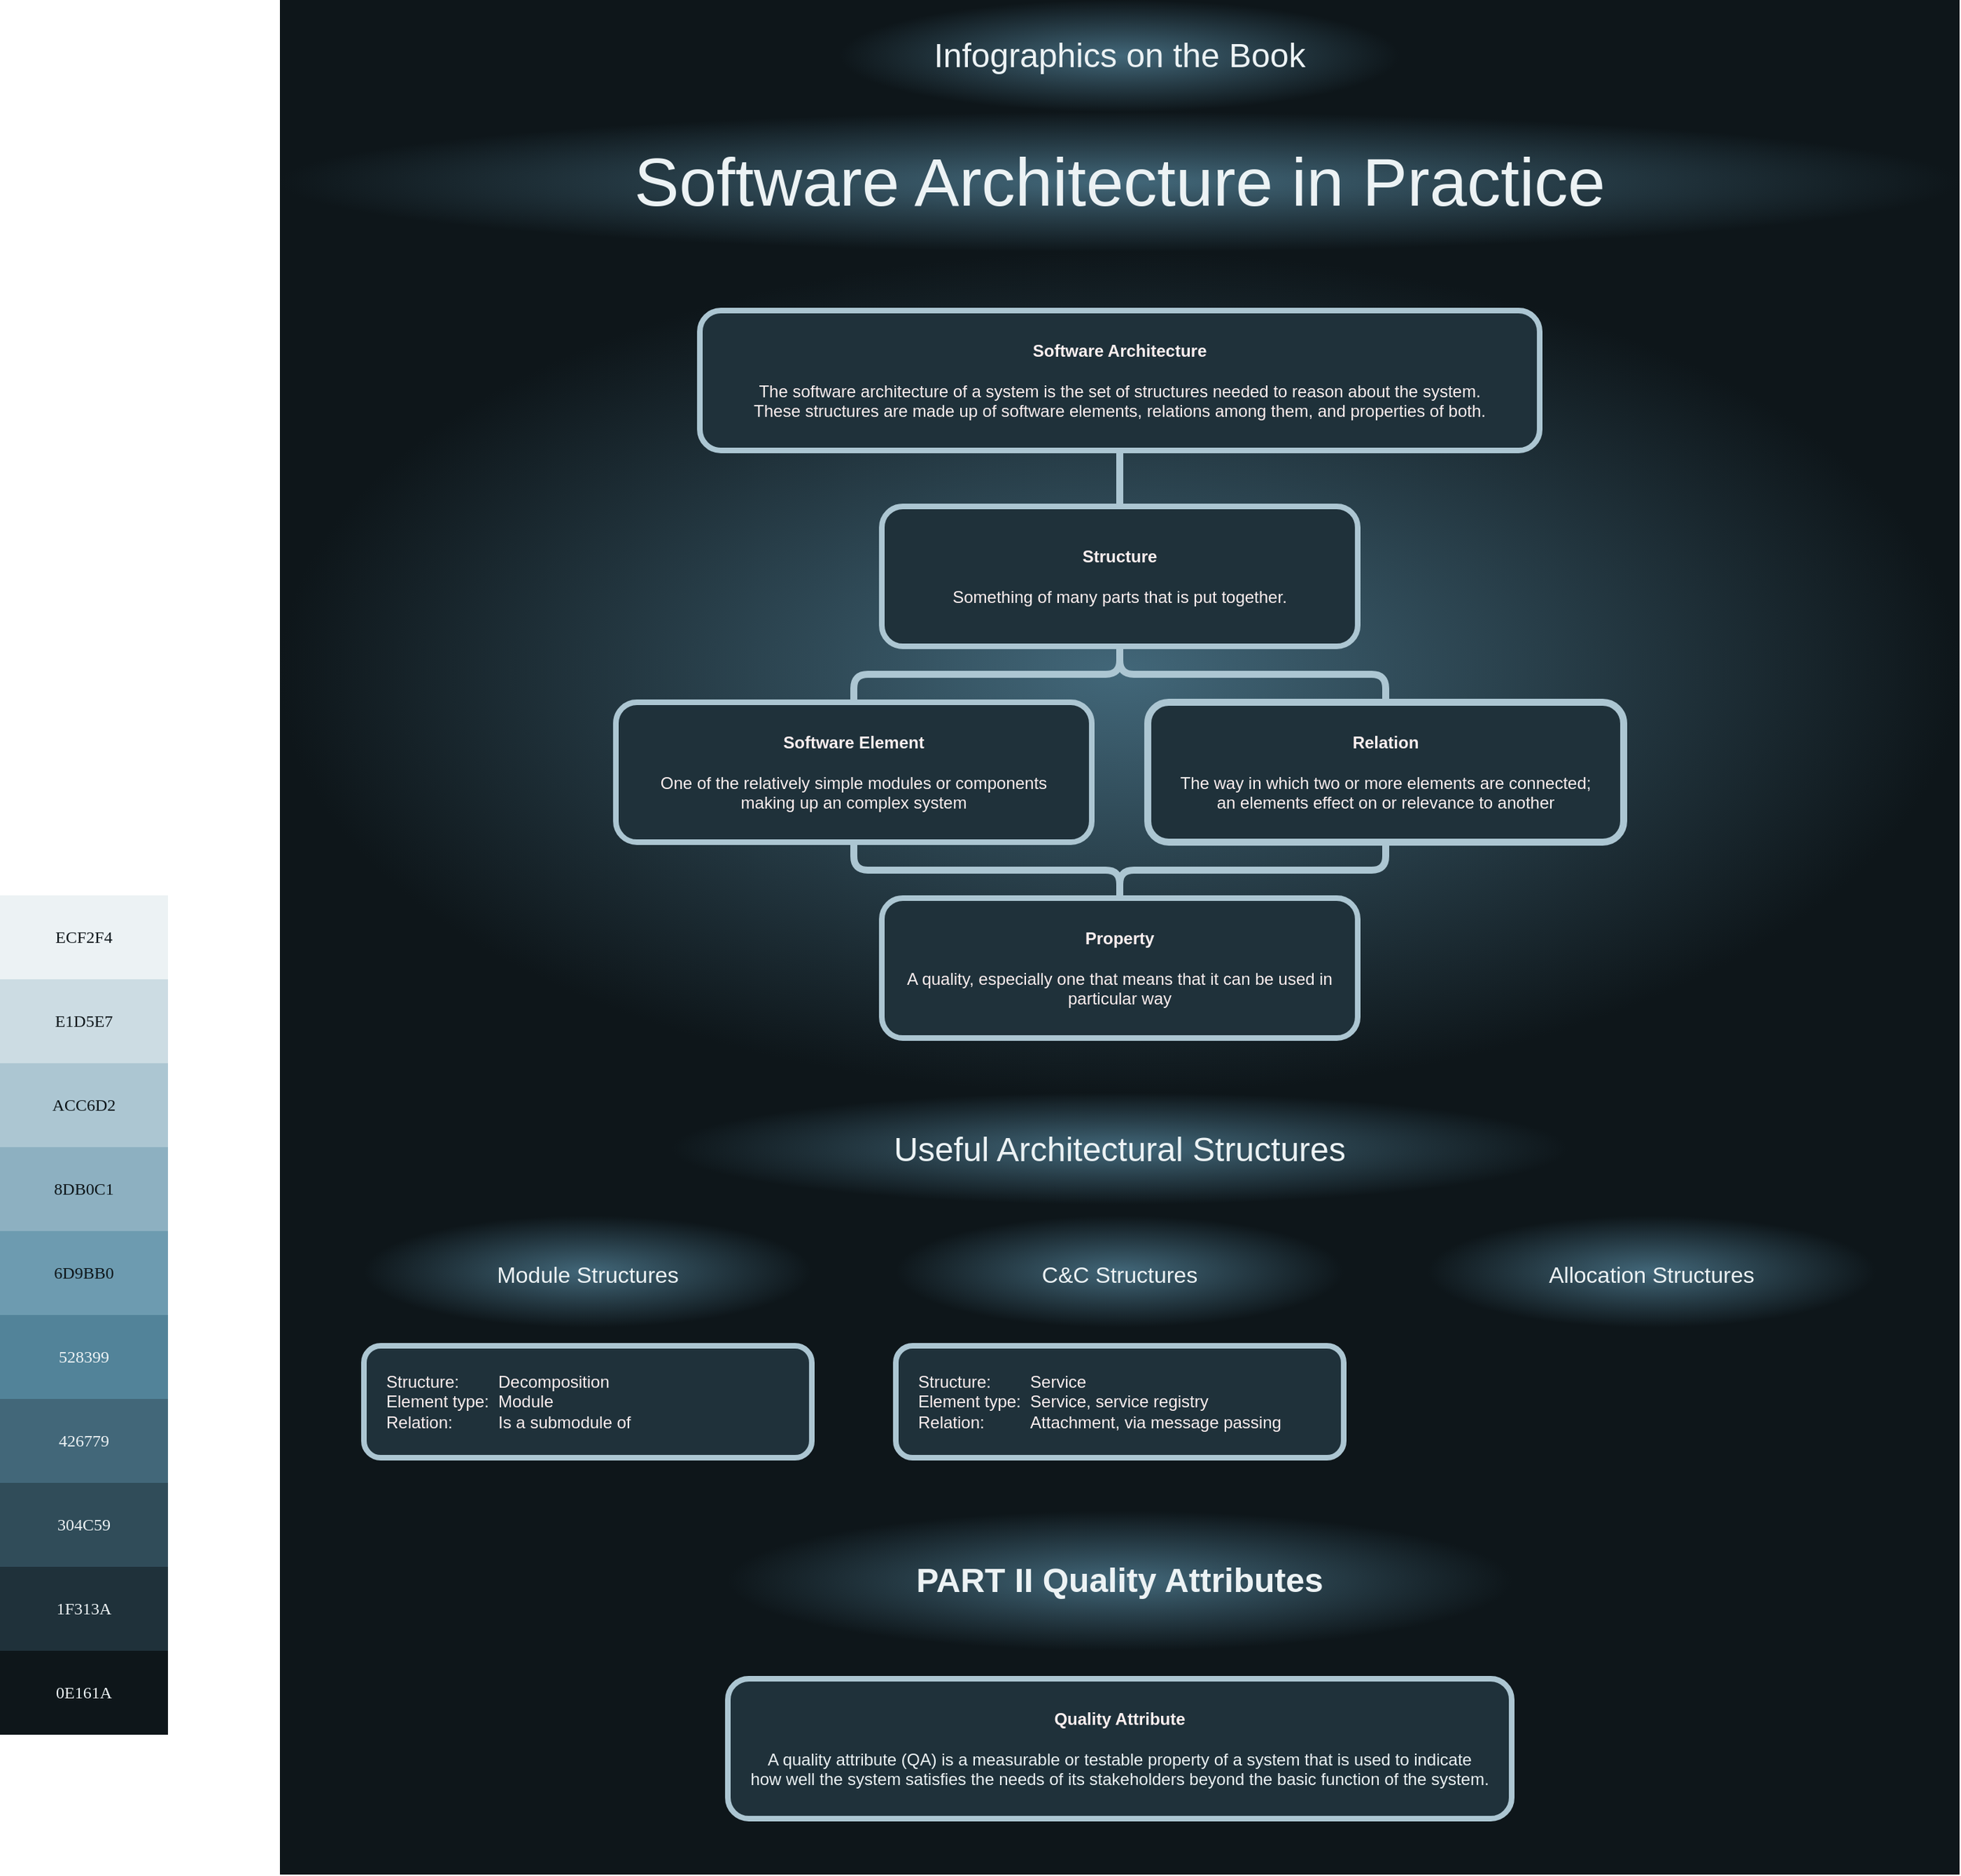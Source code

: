 <mxfile version="20.7.4" type="device" pages="2"><diagram id="Tl8EyKqn9AWBcHzm1Ebz" name="Page-1"><mxGraphModel dx="2526" dy="1508" grid="1" gridSize="10" guides="1" tooltips="1" connect="1" arrows="1" fold="1" page="1" pageScale="1" pageWidth="1200" pageHeight="1920" math="0" shadow="0"><root><mxCell id="0"/><mxCell id="1" parent="0"/><mxCell id="aXpVCr31yxQZLpm4aSnv-3" value="" style="rounded=0;whiteSpace=wrap;html=1;fontSize=24;fillColor=#0e161a;strokeColor=none;gradientColor=none;gradientDirection=radial;" parent="1" vertex="1"><mxGeometry width="1200" height="1340" as="geometry"/></mxCell><mxCell id="jepFo1zCUj7zO4tO4yCn-3" value="" style="shape=waypoint;fillStyle=solid;size=6;pointerEvents=1;points=[];fillColor=none;resizable=0;rotatable=0;perimeter=centerPerimeter;snapToPoint=1;fontSize=24;strokeColor=none;rounded=0;" parent="1" vertex="1"><mxGeometry x="60" y="180" width="40" height="40" as="geometry"/></mxCell><mxCell id="WYTg98PxJos3cVmtzzFm-5" value="" style="rounded=0;whiteSpace=wrap;html=1;labelBackgroundColor=#1f313a;fontSize=16;fontColor=#FCEFEF;strokeColor=none;gradientColor=#0e161a;fillColor=#426779;gradientDirection=radial;" parent="1" vertex="1"><mxGeometry y="180" width="1200" height="602" as="geometry"/></mxCell><mxCell id="877aNzt0zall0ifN3jyw-1" value="" style="rounded=0;whiteSpace=wrap;html=1;fontSize=24;fillColor=#426779;strokeColor=none;gradientColor=#0e161a;gradientDirection=radial;" parent="1" vertex="1"><mxGeometry x="280" y="781" width="640" height="80" as="geometry"/></mxCell><mxCell id="877aNzt0zall0ifN3jyw-2" value="" style="group" parent="1" vertex="1" connectable="0"><mxGeometry x="-200" y="640" width="120" height="600" as="geometry"/></mxCell><mxCell id="thmm6vL4xe2Dxw1daNnv-1" value="ECF2F4" style="rounded=0;whiteSpace=wrap;html=1;gradientColor=none;strokeColor=none;fillColor=#ecf2f4;fontFamily=Consolas;fontColor=#0e161a;" parent="877aNzt0zall0ifN3jyw-2" vertex="1"><mxGeometry width="120" height="60" as="geometry"/></mxCell><mxCell id="thmm6vL4xe2Dxw1daNnv-2" value="E1D5E7" style="rounded=0;whiteSpace=wrap;html=1;gradientColor=none;strokeColor=none;fillColor=#CCDCE3;fontFamily=Consolas;fontColor=#0e161a;" parent="877aNzt0zall0ifN3jyw-2" vertex="1"><mxGeometry y="60" width="120" height="60" as="geometry"/></mxCell><mxCell id="thmm6vL4xe2Dxw1daNnv-3" value="ACC6D2" style="rounded=0;whiteSpace=wrap;html=1;gradientColor=none;strokeColor=none;fillColor=#acc6d2;fontFamily=Consolas;fontColor=#0e161a;" parent="877aNzt0zall0ifN3jyw-2" vertex="1"><mxGeometry y="120" width="120" height="60" as="geometry"/></mxCell><mxCell id="thmm6vL4xe2Dxw1daNnv-4" value="8DB0C1" style="rounded=0;whiteSpace=wrap;html=1;gradientColor=none;fillColor=#8db0c1;strokeColor=none;fontFamily=Consolas;fontColor=#0e161a;" parent="877aNzt0zall0ifN3jyw-2" vertex="1"><mxGeometry y="180" width="120" height="60" as="geometry"/></mxCell><mxCell id="thmm6vL4xe2Dxw1daNnv-5" value="6D9BB0" style="rounded=0;whiteSpace=wrap;html=1;gradientColor=none;fillColor=#6d9bb0;strokeColor=none;fontFamily=Consolas;fontColor=#0e161a;" parent="877aNzt0zall0ifN3jyw-2" vertex="1"><mxGeometry y="240" width="120" height="60" as="geometry"/></mxCell><mxCell id="thmm6vL4xe2Dxw1daNnv-6" value="528399" style="rounded=0;whiteSpace=wrap;html=1;gradientColor=none;fillColor=#528399;strokeColor=none;fontFamily=Consolas;fontColor=#ecf2f4;" parent="877aNzt0zall0ifN3jyw-2" vertex="1"><mxGeometry y="300" width="120" height="60" as="geometry"/></mxCell><mxCell id="thmm6vL4xe2Dxw1daNnv-7" value="426779" style="rounded=0;whiteSpace=wrap;html=1;gradientColor=none;fillColor=#426779;strokeColor=none;fontFamily=Consolas;fontColor=#ecf2f4;" parent="877aNzt0zall0ifN3jyw-2" vertex="1"><mxGeometry y="360" width="120" height="60" as="geometry"/></mxCell><mxCell id="thmm6vL4xe2Dxw1daNnv-8" value="304C59" style="rounded=0;whiteSpace=wrap;html=1;gradientColor=none;fillColor=#304c59;strokeColor=none;fontFamily=Consolas;fontColor=#ecf2f4;" parent="877aNzt0zall0ifN3jyw-2" vertex="1"><mxGeometry y="420" width="120" height="60" as="geometry"/></mxCell><mxCell id="thmm6vL4xe2Dxw1daNnv-9" value="1F313A" style="rounded=0;whiteSpace=wrap;html=1;gradientColor=none;strokeColor=none;fillColor=#1f313a;fontFamily=Consolas;fontColor=#ecf2f4;" parent="877aNzt0zall0ifN3jyw-2" vertex="1"><mxGeometry y="480" width="120" height="60" as="geometry"/></mxCell><mxCell id="thmm6vL4xe2Dxw1daNnv-10" value="0E161A" style="rounded=0;whiteSpace=wrap;html=1;gradientColor=none;fillColor=#0e161a;strokeColor=none;fontFamily=Consolas;fontColor=#ecf2f4;" parent="877aNzt0zall0ifN3jyw-2" vertex="1"><mxGeometry y="540" width="120" height="60" as="geometry"/></mxCell><object label="Content" id="jepFo1zCUj7zO4tO4yCn-15"><mxCell parent="0"/></object><mxCell id="thmm6vL4xe2Dxw1daNnv-11" value="&lt;font color=&quot;#fcefef&quot;&gt;&lt;b&gt;Property&lt;/b&gt;&lt;br&gt;&lt;br&gt;A quality, especially one that means that it can be used in particular way&lt;br&gt;&lt;/font&gt;" style="rounded=1;whiteSpace=wrap;html=1;labelBackgroundColor=#1f313a;fontColor=#ecf2f4;fillColor=#1f313a;strokeColor=#acc6d2;strokeWidth=4;spacing=16;" parent="jepFo1zCUj7zO4tO4yCn-15" vertex="1"><mxGeometry x="430" y="642" width="340" height="100" as="geometry"/></mxCell><mxCell id="thmm6vL4xe2Dxw1daNnv-17" style="edgeStyle=orthogonalEdgeStyle;rounded=1;orthogonalLoop=1;jettySize=auto;html=1;exitX=0.5;exitY=1;exitDx=0;exitDy=0;entryX=0.5;entryY=0;entryDx=0;entryDy=0;strokeColor=#acc6d2;strokeWidth=5;fontSize=12;fontColor=#acc6d2;endArrow=none;endFill=0;" parent="jepFo1zCUj7zO4tO4yCn-15" source="thmm6vL4xe2Dxw1daNnv-12" target="thmm6vL4xe2Dxw1daNnv-11" edge="1"><mxGeometry relative="1" as="geometry"/></mxCell><mxCell id="thmm6vL4xe2Dxw1daNnv-12" value="&lt;font color=&quot;#fcefef&quot;&gt;&lt;b&gt;Software Element&lt;/b&gt;&lt;br&gt;&lt;br&gt;One of the relatively simple modules or components making up an complex system&lt;br&gt;&lt;/font&gt;" style="rounded=1;whiteSpace=wrap;html=1;labelBackgroundColor=#1f313a;fontColor=#ecf2f4;fillColor=#1f313a;strokeColor=#acc6d2;strokeWidth=4;spacing=16;" parent="jepFo1zCUj7zO4tO4yCn-15" vertex="1"><mxGeometry x="240" y="502" width="340" height="100" as="geometry"/></mxCell><mxCell id="thmm6vL4xe2Dxw1daNnv-18" style="edgeStyle=orthogonalEdgeStyle;rounded=1;orthogonalLoop=1;jettySize=auto;html=1;exitX=0.5;exitY=1;exitDx=0;exitDy=0;strokeColor=#acc6d2;strokeWidth=5;fontSize=12;fontColor=#acc6d2;endArrow=none;endFill=0;entryX=0.5;entryY=0;entryDx=0;entryDy=0;" parent="jepFo1zCUj7zO4tO4yCn-15" source="thmm6vL4xe2Dxw1daNnv-13" target="thmm6vL4xe2Dxw1daNnv-11" edge="1"><mxGeometry relative="1" as="geometry"><mxPoint x="600" y="572" as="targetPoint"/></mxGeometry></mxCell><mxCell id="thmm6vL4xe2Dxw1daNnv-13" value="&lt;font color=&quot;#fcefef&quot;&gt;&lt;b&gt;Relation&lt;/b&gt;&lt;br&gt;&lt;br&gt;The way in which two or more elements are connected; an elements effect on or relevance to another&lt;br&gt;&lt;/font&gt;" style="rounded=1;whiteSpace=wrap;html=1;labelBackgroundColor=#1f313a;fontColor=#ecf2f4;fillColor=#1f313a;strokeColor=#acc6d2;strokeWidth=5;spacing=16;" parent="jepFo1zCUj7zO4tO4yCn-15" vertex="1"><mxGeometry x="620" y="502" width="340" height="100" as="geometry"/></mxCell><mxCell id="thmm6vL4xe2Dxw1daNnv-15" style="edgeStyle=orthogonalEdgeStyle;rounded=1;orthogonalLoop=1;jettySize=auto;html=1;exitX=0.5;exitY=1;exitDx=0;exitDy=0;fontSize=12;fontColor=#acc6d2;entryX=0.5;entryY=0;entryDx=0;entryDy=0;strokeWidth=5;endArrow=none;endFill=0;strokeColor=#acc6d2;" parent="jepFo1zCUj7zO4tO4yCn-15" source="S3n8LBZOr_PDo-_3qlgw-3" target="thmm6vL4xe2Dxw1daNnv-12" edge="1"><mxGeometry relative="1" as="geometry"/></mxCell><mxCell id="thmm6vL4xe2Dxw1daNnv-16" style="edgeStyle=orthogonalEdgeStyle;rounded=1;orthogonalLoop=1;jettySize=auto;html=1;exitX=0.5;exitY=1;exitDx=0;exitDy=0;entryX=0.5;entryY=0;entryDx=0;entryDy=0;fontSize=12;fontColor=#acc6d2;endArrow=none;endFill=0;strokeWidth=5;strokeColor=#acc6d2;" parent="jepFo1zCUj7zO4tO4yCn-15" source="S3n8LBZOr_PDo-_3qlgw-3" target="thmm6vL4xe2Dxw1daNnv-13" edge="1"><mxGeometry relative="1" as="geometry"/></mxCell><mxCell id="S3n8LBZOr_PDo-_3qlgw-4" style="edgeStyle=orthogonalEdgeStyle;rounded=0;orthogonalLoop=1;jettySize=auto;html=1;exitX=0.5;exitY=1;exitDx=0;exitDy=0;entryX=0.5;entryY=0;entryDx=0;entryDy=0;startArrow=none;startFill=0;endArrow=none;endFill=0;strokeColor=#acc6d2;strokeWidth=5;" parent="jepFo1zCUj7zO4tO4yCn-15" source="thmm6vL4xe2Dxw1daNnv-14" target="S3n8LBZOr_PDo-_3qlgw-3" edge="1"><mxGeometry relative="1" as="geometry"/></mxCell><mxCell id="thmm6vL4xe2Dxw1daNnv-14" value="&lt;font color=&quot;#fcefef&quot;&gt;&lt;b&gt;Software Architecture&lt;/b&gt;&lt;br&gt;&lt;br&gt;The software architecture of a system is the set of structures needed to reason about the system.&lt;br&gt;These structures are made up of software elements, relations among them, and properties of both.&lt;br&gt;&lt;/font&gt;" style="rounded=1;whiteSpace=wrap;html=1;labelBackgroundColor=#1f313a;fontColor=#ecf2f4;fillColor=#1f313a;strokeColor=#acc6d2;strokeWidth=4;spacing=17;" parent="jepFo1zCUj7zO4tO4yCn-15" vertex="1"><mxGeometry x="300" y="222" width="600" height="100" as="geometry"/></mxCell><mxCell id="S3n8LBZOr_PDo-_3qlgw-3" value="&lt;font color=&quot;#fcefef&quot;&gt;&lt;b&gt;Structure&lt;/b&gt;&lt;br&gt;&lt;br&gt;Something of many parts that is put together.&lt;br&gt;&lt;/font&gt;" style="rounded=1;whiteSpace=wrap;html=1;labelBackgroundColor=#1f313a;fontColor=#ecf2f4;fillColor=#1f313a;strokeColor=#acc6d2;strokeWidth=4;spacing=16;" parent="jepFo1zCUj7zO4tO4yCn-15" vertex="1"><mxGeometry x="430" y="362" width="340" height="100" as="geometry"/></mxCell><mxCell id="877aNzt0zall0ifN3jyw-4" value="&lt;span style=&quot;font-size: 24px;&quot;&gt;Useful Architectural Structures&lt;/span&gt;" style="text;html=1;strokeColor=none;fillColor=none;align=center;verticalAlign=middle;whiteSpace=wrap;rounded=0;fontSize=16;fontColor=#ecf2f4;" parent="jepFo1zCUj7zO4tO4yCn-15" vertex="1"><mxGeometry x="280" y="802" width="640" height="40" as="geometry"/></mxCell><mxCell id="aXpVCr31yxQZLpm4aSnv-13" value="&lt;div style=&quot;&quot;&gt;&lt;span style=&quot;color: rgb(252, 239, 239);&quot;&gt;Structure:&lt;span style=&quot;white-space: pre;&quot;&gt;&#9;&lt;/span&gt;Decomposition&lt;/span&gt;&lt;/div&gt;&lt;div style=&quot;&quot;&gt;&lt;span style=&quot;color: rgb(252, 239, 239);&quot;&gt;Element type:&lt;span style=&quot;white-space: pre;&quot;&gt;&#9;&lt;/span&gt;Module&lt;/span&gt;&lt;/div&gt;&lt;div style=&quot;&quot;&gt;&lt;span style=&quot;color: rgb(252, 239, 239);&quot;&gt;Relation:&lt;span style=&quot;white-space: pre;&quot;&gt;&#9;&lt;/span&gt;&lt;span style=&quot;white-space: pre;&quot;&gt;&#9;&lt;/span&gt;Is a submodule of&lt;/span&gt;&lt;/div&gt;" style="rounded=1;whiteSpace=wrap;html=1;labelBackgroundColor=#1f313a;fontColor=#ecf2f4;fillColor=#1f313a;strokeColor=#acc6d2;strokeWidth=4;spacing=16;align=left;" parent="jepFo1zCUj7zO4tO4yCn-15" vertex="1"><mxGeometry x="60" y="962" width="320" height="80" as="geometry"/></mxCell><mxCell id="Cc9Vc-YKJtS8GphAqWKJ-3" value="&lt;font color=&quot;#ecf2f4&quot; style=&quot;font-size: 24px;&quot;&gt;Infographics on the Book&lt;/font&gt;" style="rounded=0;whiteSpace=wrap;html=1;fontSize=16;fillColor=#426779;strokeColor=none;gradientColor=#0e161a;gradientDirection=radial;" parent="jepFo1zCUj7zO4tO4yCn-15" vertex="1"><mxGeometry x="400" width="400" height="80" as="geometry"/></mxCell><mxCell id="Cc9Vc-YKJtS8GphAqWKJ-4" value="&lt;font color=&quot;#ecf2f4&quot; style=&quot;font-size: 48px;&quot;&gt;Software Architecture in Practice&lt;/font&gt;" style="rounded=0;whiteSpace=wrap;html=1;fontSize=24;fillColor=#426779;strokeColor=none;gradientColor=#0e161a;gradientDirection=radial;" parent="jepFo1zCUj7zO4tO4yCn-15" vertex="1"><mxGeometry y="80" width="1200" height="100" as="geometry"/></mxCell><mxCell id="Cc9Vc-YKJtS8GphAqWKJ-5" value="&lt;div style=&quot;&quot;&gt;&lt;span style=&quot;color: rgb(252, 239, 239);&quot;&gt;Structure:&lt;span style=&quot;white-space: pre;&quot;&gt;&#9;&lt;/span&gt;Service&lt;/span&gt;&lt;/div&gt;&lt;div style=&quot;&quot;&gt;&lt;span style=&quot;color: rgb(252, 239, 239);&quot;&gt;Element type:&lt;span style=&quot;white-space: pre;&quot;&gt;&#9;&lt;/span&gt;Service, service registry&lt;/span&gt;&lt;/div&gt;&lt;div style=&quot;&quot;&gt;&lt;span style=&quot;color: rgb(252, 239, 239);&quot;&gt;Relation:&lt;span style=&quot;white-space: pre;&quot;&gt;&#9;&lt;/span&gt;&lt;span style=&quot;white-space: pre;&quot;&gt;&#9;&lt;/span&gt;Attachment, via message passing&lt;/span&gt;&lt;/div&gt;" style="rounded=1;whiteSpace=wrap;html=1;labelBackgroundColor=#1f313a;fontColor=#ecf2f4;fillColor=#1f313a;strokeColor=#acc6d2;strokeWidth=4;spacing=16;align=left;" parent="jepFo1zCUj7zO4tO4yCn-15" vertex="1"><mxGeometry x="440" y="962" width="320" height="80" as="geometry"/></mxCell><mxCell id="ttq8l5FPisZO3FjhBMH2-5" value="&lt;font color=&quot;#fcefef&quot;&gt;&lt;b&gt;Quality Attribute&lt;/b&gt;&lt;br&gt;&lt;br&gt;&lt;/font&gt;A quality attribute (QA) is a measurable or testable property of a system that is used to indicate how well the system satisfies the needs of its stakeholders beyond the basic function of the system.&lt;font color=&quot;#fcefef&quot;&gt;&lt;br&gt;&lt;/font&gt;" style="rounded=1;whiteSpace=wrap;html=1;labelBackgroundColor=#1f313a;fontColor=#ecf2f4;fillColor=#1f313a;strokeColor=#acc6d2;strokeWidth=4;spacing=17;" vertex="1" parent="jepFo1zCUj7zO4tO4yCn-15"><mxGeometry x="320" y="1200" width="560" height="100" as="geometry"/></mxCell><mxCell id="ttq8l5FPisZO3FjhBMH2-6" value="&lt;font color=&quot;#ecf2f4&quot; style=&quot;font-size: 24px;&quot;&gt;&lt;b&gt;PART II Quality Attributes&lt;/b&gt;&lt;/font&gt;" style="rounded=0;whiteSpace=wrap;html=1;fontSize=24;fillColor=#426779;strokeColor=none;gradientColor=#0e161a;gradientDirection=radial;" vertex="1" parent="jepFo1zCUj7zO4tO4yCn-15"><mxGeometry x="320" y="1080" width="560" height="100" as="geometry"/></mxCell><mxCell id="ttq8l5FPisZO3FjhBMH2-7" value="&lt;font style=&quot;font-size: 16px;&quot;&gt;Module Structures&lt;/font&gt;" style="rounded=0;whiteSpace=wrap;html=1;fontSize=24;fillColor=#426779;strokeColor=none;gradientColor=#0e161a;gradientDirection=radial;fontColor=#ECF2F4;" vertex="1" parent="jepFo1zCUj7zO4tO4yCn-15"><mxGeometry x="60" y="869" width="320" height="80" as="geometry"/></mxCell><mxCell id="ttq8l5FPisZO3FjhBMH2-8" value="&lt;font style=&quot;font-size: 16px;&quot;&gt;C&amp;amp;C Structures&lt;/font&gt;" style="rounded=0;whiteSpace=wrap;html=1;fontSize=24;fillColor=#426779;strokeColor=none;gradientColor=#0e161a;gradientDirection=radial;fontColor=#ECF2F4;" vertex="1" parent="jepFo1zCUj7zO4tO4yCn-15"><mxGeometry x="440" y="869" width="320" height="80" as="geometry"/></mxCell><mxCell id="ttq8l5FPisZO3FjhBMH2-9" value="&lt;font style=&quot;font-size: 16px;&quot;&gt;Allocation Structures&lt;/font&gt;" style="rounded=0;whiteSpace=wrap;html=1;fontSize=24;fillColor=#426779;strokeColor=none;gradientColor=#0e161a;gradientDirection=radial;fontColor=#ECF2F4;" vertex="1" parent="jepFo1zCUj7zO4tO4yCn-15"><mxGeometry x="820" y="869" width="320" height="80" as="geometry"/></mxCell></root></mxGraphModel></diagram><diagram id="ufrFsp8TVL_b8MxQEaKh" name="Colors"><mxGraphModel dx="1336" dy="844" grid="1" gridSize="10" guides="1" tooltips="1" connect="1" arrows="1" fold="1" page="1" pageScale="1" pageWidth="1200" pageHeight="1920" math="0" shadow="0"><root><mxCell id="0"/><mxCell id="1" parent="0"/><mxCell id="hzxSQwfrp_u7JYMwZUhb-1" value="ECF2F4" style="rounded=0;whiteSpace=wrap;html=1;gradientColor=none;strokeColor=none;fillColor=#ecf2f4;fontFamily=Consolas;fontColor=#0e161a;" parent="1" vertex="1"><mxGeometry x="240" y="320" width="120" height="60" as="geometry"/></mxCell><mxCell id="hzxSQwfrp_u7JYMwZUhb-2" value="E1D5E7" style="rounded=0;whiteSpace=wrap;html=1;gradientColor=none;strokeColor=none;fillColor=#CCDCE3;fontFamily=Consolas;fontColor=#0e161a;" parent="1" vertex="1"><mxGeometry x="240" y="380" width="120" height="60" as="geometry"/></mxCell><mxCell id="hzxSQwfrp_u7JYMwZUhb-3" value="ACC6D2" style="rounded=0;whiteSpace=wrap;html=1;gradientColor=none;strokeColor=none;fillColor=#acc6d2;fontFamily=Consolas;fontColor=#0e161a;" parent="1" vertex="1"><mxGeometry x="240" y="440" width="120" height="60" as="geometry"/></mxCell><mxCell id="hzxSQwfrp_u7JYMwZUhb-4" value="8DB0C1" style="rounded=0;whiteSpace=wrap;html=1;gradientColor=none;fillColor=#8db0c1;strokeColor=none;fontFamily=Consolas;fontColor=#0e161a;" parent="1" vertex="1"><mxGeometry x="240" y="500" width="120" height="60" as="geometry"/></mxCell><mxCell id="hzxSQwfrp_u7JYMwZUhb-5" value="6D9BB0" style="rounded=0;whiteSpace=wrap;html=1;gradientColor=none;fillColor=#6d9bb0;strokeColor=none;fontFamily=Consolas;fontColor=#0e161a;" parent="1" vertex="1"><mxGeometry x="240" y="560" width="120" height="60" as="geometry"/></mxCell><mxCell id="hzxSQwfrp_u7JYMwZUhb-6" value="528399" style="rounded=0;whiteSpace=wrap;html=1;gradientColor=none;fillColor=#528399;strokeColor=none;fontFamily=Consolas;fontColor=#ecf2f4;" parent="1" vertex="1"><mxGeometry x="240" y="620" width="120" height="60" as="geometry"/></mxCell><mxCell id="hzxSQwfrp_u7JYMwZUhb-7" value="426779" style="rounded=0;whiteSpace=wrap;html=1;gradientColor=none;fillColor=#426779;strokeColor=none;fontFamily=Consolas;fontColor=#ecf2f4;" parent="1" vertex="1"><mxGeometry x="240" y="680" width="120" height="60" as="geometry"/></mxCell><mxCell id="hzxSQwfrp_u7JYMwZUhb-8" value="304C59" style="rounded=0;whiteSpace=wrap;html=1;gradientColor=none;fillColor=#304c59;strokeColor=none;fontFamily=Consolas;fontColor=#ecf2f4;" parent="1" vertex="1"><mxGeometry x="240" y="740" width="120" height="60" as="geometry"/></mxCell><mxCell id="hzxSQwfrp_u7JYMwZUhb-9" value="1F313A" style="rounded=0;whiteSpace=wrap;html=1;gradientColor=none;strokeColor=none;fillColor=#1f313a;fontFamily=Consolas;fontColor=#ecf2f4;" parent="1" vertex="1"><mxGeometry x="240" y="800" width="120" height="60" as="geometry"/></mxCell><mxCell id="hzxSQwfrp_u7JYMwZUhb-10" value="0E161A" style="rounded=0;whiteSpace=wrap;html=1;gradientColor=none;fillColor=#0e161a;strokeColor=none;fontFamily=Consolas;fontColor=#ecf2f4;" parent="1" vertex="1"><mxGeometry x="240" y="860" width="120" height="60" as="geometry"/></mxCell></root></mxGraphModel></diagram></mxfile>